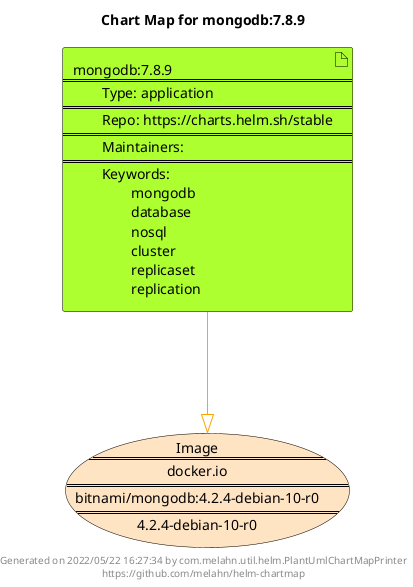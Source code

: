 @startuml
skinparam linetype ortho
skinparam backgroundColor white
skinparam usecaseBorderColor black
skinparam usecaseArrowColor LightSlateGray
skinparam artifactBorderColor black
skinparam artifactArrowColor LightSlateGray

title Chart Map for mongodb:7.8.9

'There is one referenced Helm Chart
artifact "mongodb:7.8.9\n====\n\tType: application\n====\n\tRepo: https://charts.helm.sh/stable\n====\n\tMaintainers: \n====\n\tKeywords: \n\t\tmongodb\n\t\tdatabase\n\t\tnosql\n\t\tcluster\n\t\treplicaset\n\t\treplication" as mongodb_7_8_9 #GreenYellow

'There is one referenced Docker Image
usecase "Image\n====\ndocker.io\n====\nbitnami/mongodb:4.2.4-debian-10-r0\n====\n4.2.4-debian-10-r0" as docker_io_bitnami_mongodb_4_2_4_debian_10_r0 #Bisque

'Chart Dependencies
mongodb_7_8_9--[#orange]-|>docker_io_bitnami_mongodb_4_2_4_debian_10_r0

center footer Generated on 2022/05/22 16:27:34 by com.melahn.util.helm.PlantUmlChartMapPrinter\nhttps://github.com/melahn/helm-chartmap
@enduml
